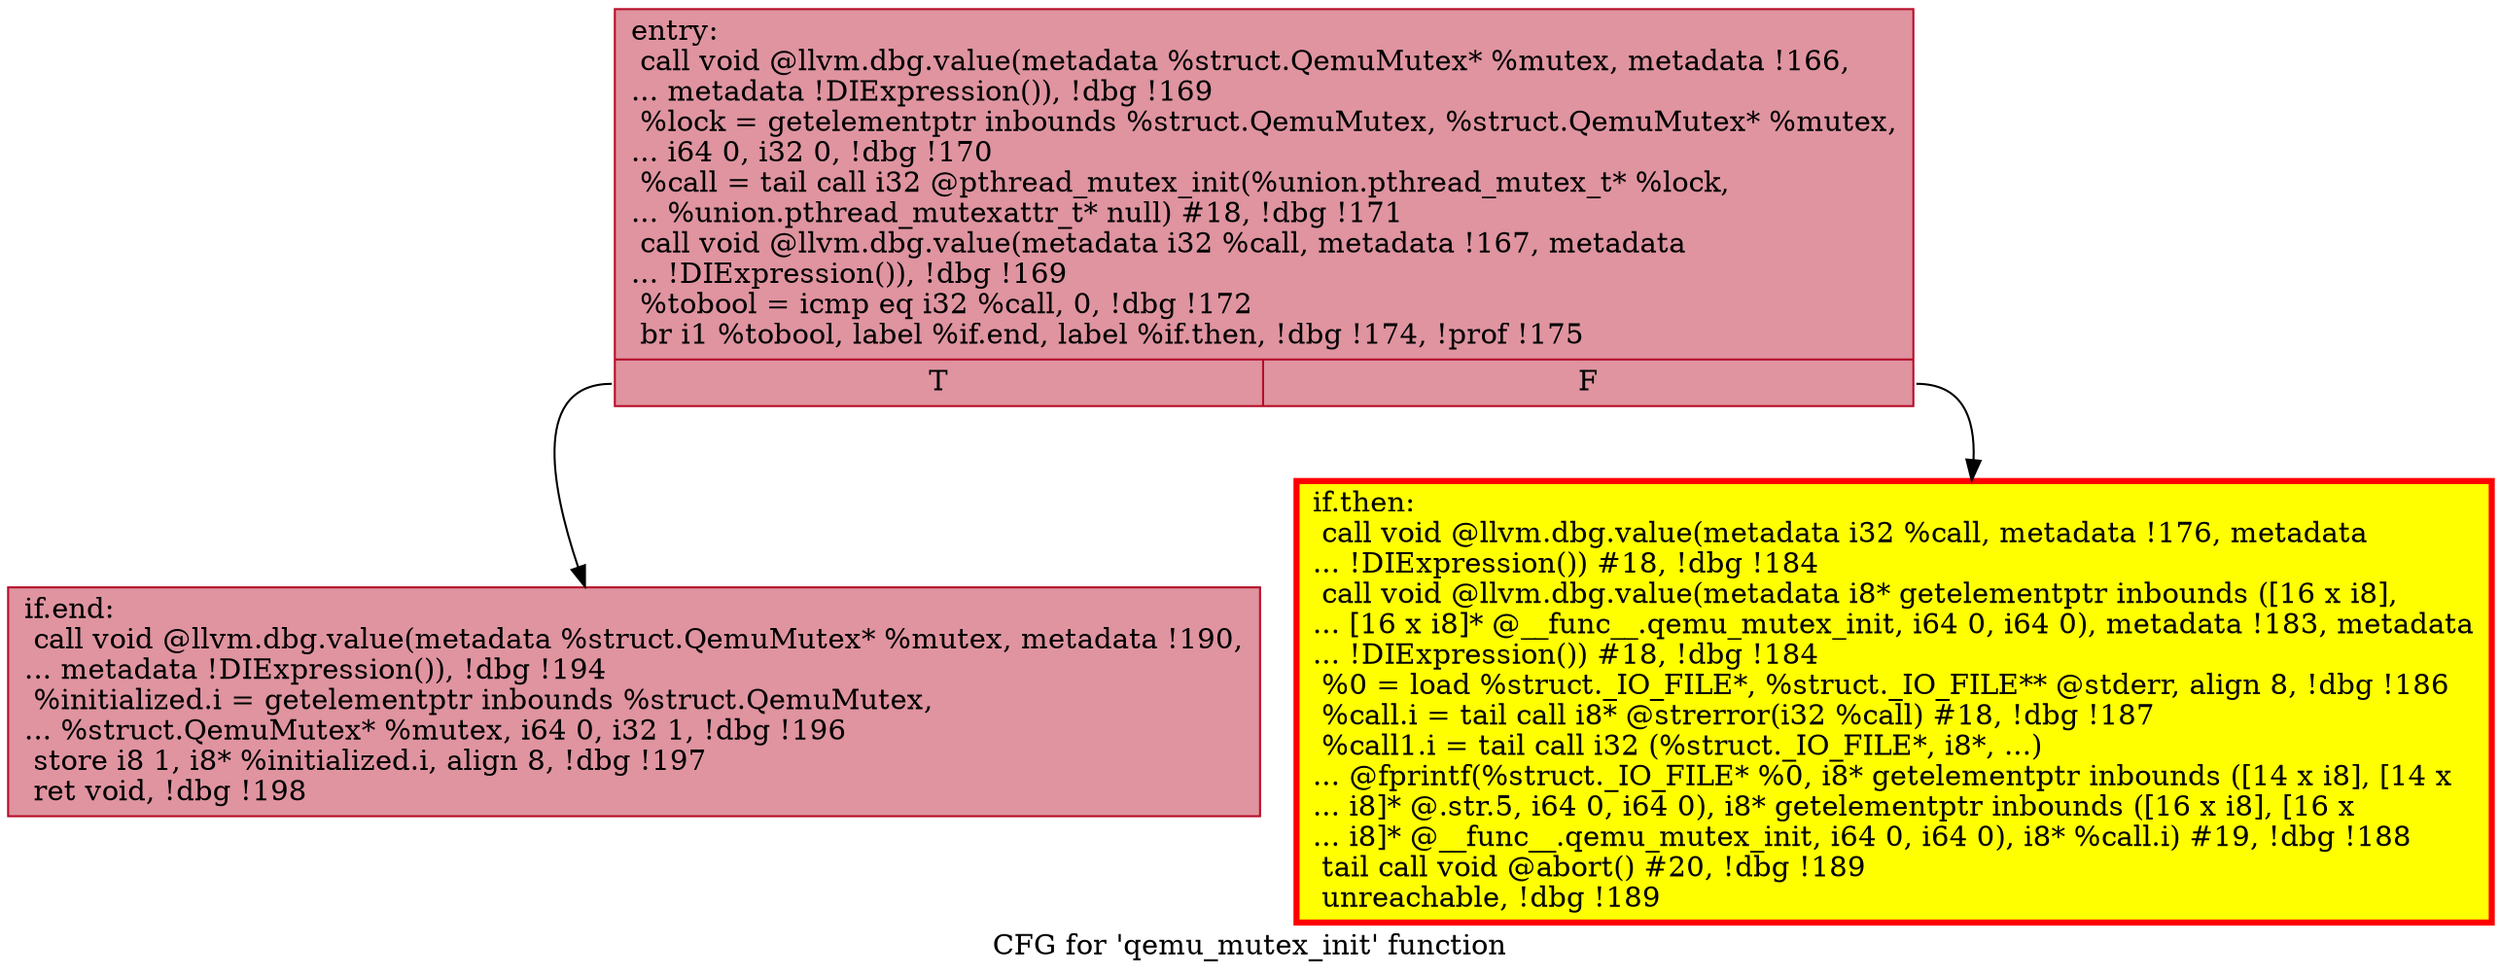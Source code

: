 digraph "CFG for 'qemu_mutex_init' function" {
	label="CFG for 'qemu_mutex_init' function";

	Node0x5613f19baab0 [shape=record,color="#b70d28ff", style=filled, fillcolor="#b70d2870",label="{entry:\l  call void @llvm.dbg.value(metadata %struct.QemuMutex* %mutex, metadata !166,\l... metadata !DIExpression()), !dbg !169\l  %lock = getelementptr inbounds %struct.QemuMutex, %struct.QemuMutex* %mutex,\l... i64 0, i32 0, !dbg !170\l  %call = tail call i32 @pthread_mutex_init(%union.pthread_mutex_t* %lock,\l... %union.pthread_mutexattr_t* null) #18, !dbg !171\l  call void @llvm.dbg.value(metadata i32 %call, metadata !167, metadata\l... !DIExpression()), !dbg !169\l  %tobool = icmp eq i32 %call, 0, !dbg !172\l  br i1 %tobool, label %if.end, label %if.then, !dbg !174, !prof !175\l|{<s0>T|<s1>F}}"];
	Node0x5613f19baab0:s0 -> Node0x5613f19c4eb0;
	Node0x5613f19baab0:s1 -> Node0x5613f19bf7b0;
	Node0x5613f19bf7b0 [shape=record,penwidth=3.0, style="filled", color="red", fillcolor="yellow",label="{if.then:                                          \l  call void @llvm.dbg.value(metadata i32 %call, metadata !176, metadata\l... !DIExpression()) #18, !dbg !184\l  call void @llvm.dbg.value(metadata i8* getelementptr inbounds ([16 x i8],\l... [16 x i8]* @__func__.qemu_mutex_init, i64 0, i64 0), metadata !183, metadata\l... !DIExpression()) #18, !dbg !184\l  %0 = load %struct._IO_FILE*, %struct._IO_FILE** @stderr, align 8, !dbg !186\l  %call.i = tail call i8* @strerror(i32 %call) #18, !dbg !187\l  %call1.i = tail call i32 (%struct._IO_FILE*, i8*, ...)\l... @fprintf(%struct._IO_FILE* %0, i8* getelementptr inbounds ([14 x i8], [14 x\l... i8]* @.str.5, i64 0, i64 0), i8* getelementptr inbounds ([16 x i8], [16 x\l... i8]* @__func__.qemu_mutex_init, i64 0, i64 0), i8* %call.i) #19, !dbg !188\l  tail call void @abort() #20, !dbg !189\l  unreachable, !dbg !189\l}"];
	Node0x5613f19c4eb0 [shape=record,color="#b70d28ff", style=filled, fillcolor="#b70d2870",label="{if.end:                                           \l  call void @llvm.dbg.value(metadata %struct.QemuMutex* %mutex, metadata !190,\l... metadata !DIExpression()), !dbg !194\l  %initialized.i = getelementptr inbounds %struct.QemuMutex,\l... %struct.QemuMutex* %mutex, i64 0, i32 1, !dbg !196\l  store i8 1, i8* %initialized.i, align 8, !dbg !197\l  ret void, !dbg !198\l}"];
}
